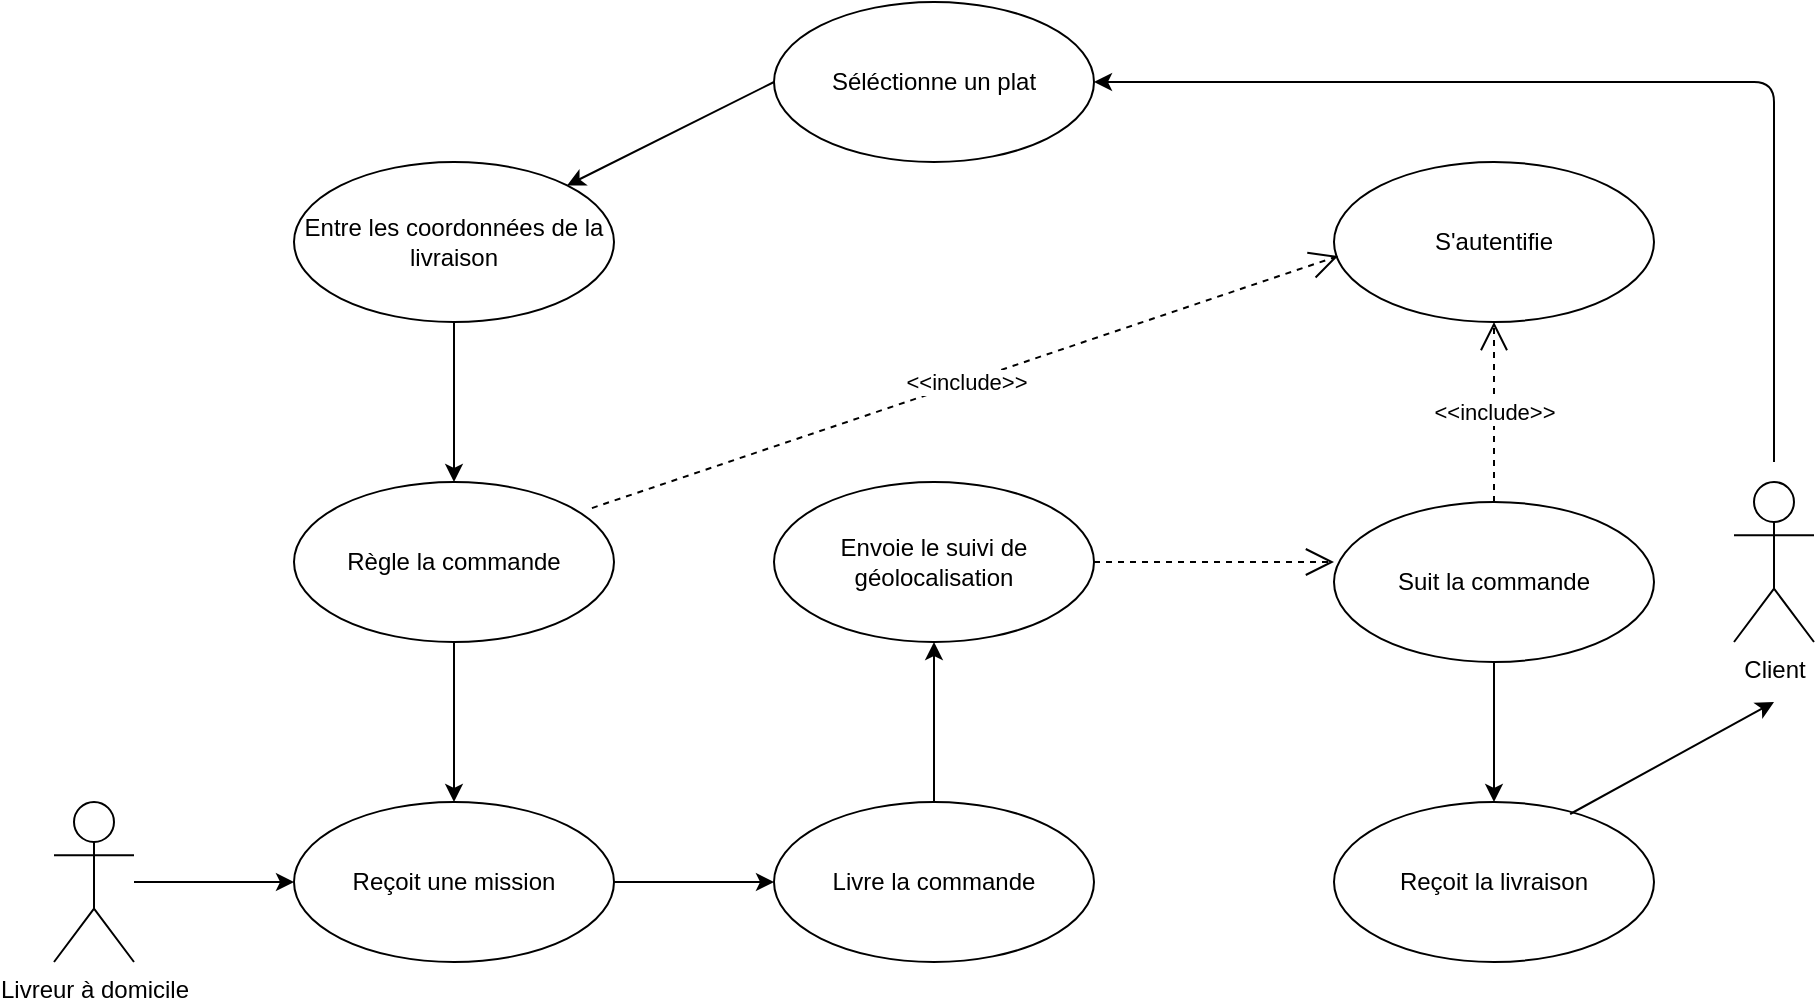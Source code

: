<mxfile version="20.2.2" type="device"><diagram id="w-prKBsJkt_nMAEY23sJ" name="Page-1"><mxGraphModel dx="974" dy="503" grid="1" gridSize="10" guides="1" tooltips="1" connect="1" arrows="1" fold="1" page="1" pageScale="1" pageWidth="850" pageHeight="1100" math="0" shadow="0"><root><mxCell id="0"/><mxCell id="1" parent="0"/><mxCell id="its4XrSHzpQiEURqKt7x-4" value="&lt;div&gt;Livreur à domicile&lt;/div&gt;" style="shape=umlActor;verticalLabelPosition=bottom;verticalAlign=top;html=1;" parent="1" vertex="1"><mxGeometry x="40" y="520" width="40" height="80" as="geometry"/></mxCell><mxCell id="its4XrSHzpQiEURqKt7x-5" value="&lt;div&gt;Client&lt;/div&gt;" style="shape=umlActor;verticalLabelPosition=bottom;verticalAlign=top;html=1;fontFamily=Helvetica;fontSize=12;" parent="1" vertex="1"><mxGeometry x="880" y="360" width="40" height="80" as="geometry"/></mxCell><mxCell id="its4XrSHzpQiEURqKt7x-6" value="Séléctionne un plat" style="ellipse;whiteSpace=wrap;html=1;fontFamily=Helvetica;fontSize=12;" parent="1" vertex="1"><mxGeometry x="400" y="120" width="160" height="80" as="geometry"/></mxCell><mxCell id="3" value="" style="edgeStyle=none;html=1;exitX=0.5;exitY=1;exitDx=0;exitDy=0;entryX=0.5;entryY=0;entryDx=0;entryDy=0;" parent="1" source="ITYDxngbUXltHcwv3hhO-6" target="its4XrSHzpQiEURqKt7x-7" edge="1"><mxGeometry relative="1" as="geometry"><mxPoint x="280" y="480" as="targetPoint"/></mxGeometry></mxCell><mxCell id="its4XrSHzpQiEURqKt7x-7" value="&lt;div&gt;Reçoit une mission&lt;/div&gt;" style="ellipse;whiteSpace=wrap;html=1;fontFamily=Helvetica;fontSize=12;" parent="1" vertex="1"><mxGeometry x="160" y="520" width="160" height="80" as="geometry"/></mxCell><mxCell id="its4XrSHzpQiEURqKt7x-19" value="Envoie le suivi de géolocalisation" style="ellipse;whiteSpace=wrap;html=1;fontFamily=Helvetica;fontSize=12;" parent="1" vertex="1"><mxGeometry x="400" y="360" width="160" height="80" as="geometry"/></mxCell><mxCell id="its4XrSHzpQiEURqKt7x-20" value="" style="endArrow=open;endSize=12;dashed=1;html=1;rounded=0;fontFamily=Helvetica;fontSize=12;exitX=1;exitY=0.5;exitDx=0;exitDy=0;entryX=0;entryY=0.375;entryDx=0;entryDy=0;entryPerimeter=0;" parent="1" source="its4XrSHzpQiEURqKt7x-19" edge="1" target="ITYDxngbUXltHcwv3hhO-10"><mxGeometry width="160" relative="1" as="geometry"><mxPoint x="500" y="380" as="sourcePoint"/><mxPoint x="640" y="400" as="targetPoint"/></mxGeometry></mxCell><mxCell id="ITYDxngbUXltHcwv3hhO-2" value="S'autentifie" style="ellipse;whiteSpace=wrap;html=1;" parent="1" vertex="1"><mxGeometry x="680" y="200" width="160" height="80" as="geometry"/></mxCell><mxCell id="ITYDxngbUXltHcwv3hhO-4" value="Entre les coordonnées de la livraison" style="ellipse;whiteSpace=wrap;html=1;" parent="1" vertex="1"><mxGeometry x="160" y="200" width="160" height="80" as="geometry"/></mxCell><mxCell id="ITYDxngbUXltHcwv3hhO-6" value="Règle la commande" style="ellipse;whiteSpace=wrap;html=1;" parent="1" vertex="1"><mxGeometry x="160" y="360" width="160" height="80" as="geometry"/></mxCell><mxCell id="ITYDxngbUXltHcwv3hhO-10" value="Suit la commande" style="ellipse;whiteSpace=wrap;html=1;" parent="1" vertex="1"><mxGeometry x="680" y="370" width="160" height="80" as="geometry"/></mxCell><mxCell id="ITYDxngbUXltHcwv3hhO-11" value="Reçoit la livraison" style="ellipse;whiteSpace=wrap;html=1;" parent="1" vertex="1"><mxGeometry x="680" y="520" width="160" height="80" as="geometry"/></mxCell><mxCell id="ITYDxngbUXltHcwv3hhO-16" value="Livre la commande" style="ellipse;whiteSpace=wrap;html=1;" parent="1" vertex="1"><mxGeometry x="400" y="520" width="160" height="80" as="geometry"/></mxCell><mxCell id="2" value="" style="endArrow=classic;html=1;entryX=0;entryY=0.5;entryDx=0;entryDy=0;" parent="1" source="its4XrSHzpQiEURqKt7x-4" target="its4XrSHzpQiEURqKt7x-7" edge="1"><mxGeometry width="50" height="50" relative="1" as="geometry"><mxPoint x="90" y="440" as="sourcePoint"/><mxPoint x="320" y="430" as="targetPoint"/></mxGeometry></mxCell><mxCell id="4" value="" style="endArrow=classic;html=1;exitX=0.5;exitY=1;exitDx=0;exitDy=0;entryX=0.5;entryY=0;entryDx=0;entryDy=0;" parent="1" source="ITYDxngbUXltHcwv3hhO-4" target="ITYDxngbUXltHcwv3hhO-6" edge="1"><mxGeometry width="50" height="50" relative="1" as="geometry"><mxPoint x="270" y="290" as="sourcePoint"/><mxPoint x="320" y="240" as="targetPoint"/></mxGeometry></mxCell><mxCell id="5" value="" style="endArrow=classic;html=1;entryX=1;entryY=0;entryDx=0;entryDy=0;exitX=0;exitY=0.5;exitDx=0;exitDy=0;" parent="1" source="its4XrSHzpQiEURqKt7x-6" target="ITYDxngbUXltHcwv3hhO-4" edge="1"><mxGeometry width="50" height="50" relative="1" as="geometry"><mxPoint x="270" y="290" as="sourcePoint"/><mxPoint x="320" y="240" as="targetPoint"/></mxGeometry></mxCell><mxCell id="6" value="" style="endArrow=classic;html=1;entryX=1;entryY=0.5;entryDx=0;entryDy=0;" parent="1" target="its4XrSHzpQiEURqKt7x-6" edge="1"><mxGeometry width="50" height="50" relative="1" as="geometry"><mxPoint x="900" y="350" as="sourcePoint"/><mxPoint x="710" y="240" as="targetPoint"/><Array as="points"><mxPoint x="900" y="230"/><mxPoint x="900" y="160"/></Array></mxGeometry></mxCell><mxCell id="8" value="" style="endArrow=classic;html=1;exitX=1;exitY=0.5;exitDx=0;exitDy=0;entryX=0;entryY=0.5;entryDx=0;entryDy=0;" parent="1" source="its4XrSHzpQiEURqKt7x-7" target="ITYDxngbUXltHcwv3hhO-16" edge="1"><mxGeometry width="50" height="50" relative="1" as="geometry"><mxPoint x="420" y="390" as="sourcePoint"/><mxPoint x="470" y="340" as="targetPoint"/></mxGeometry></mxCell><mxCell id="9" value="" style="endArrow=classic;html=1;entryX=0.5;entryY=0;entryDx=0;entryDy=0;exitX=0.5;exitY=1;exitDx=0;exitDy=0;" parent="1" source="ITYDxngbUXltHcwv3hhO-10" target="ITYDxngbUXltHcwv3hhO-11" edge="1"><mxGeometry width="50" height="50" relative="1" as="geometry"><mxPoint x="760" y="440" as="sourcePoint"/><mxPoint x="470" y="340" as="targetPoint"/></mxGeometry></mxCell><mxCell id="15" value="&amp;lt;&amp;lt;include&amp;gt;&amp;gt;" style="endArrow=open;endSize=12;dashed=1;html=1;rounded=0;exitX=0.5;exitY=0;exitDx=0;exitDy=0;entryX=0.5;entryY=1;entryDx=0;entryDy=0;" parent="1" source="ITYDxngbUXltHcwv3hhO-10" target="ITYDxngbUXltHcwv3hhO-2" edge="1"><mxGeometry width="160" relative="1" as="geometry"><mxPoint x="640" y="160" as="sourcePoint"/><mxPoint x="400" y="160" as="targetPoint"/><Array as="points"/></mxGeometry></mxCell><mxCell id="nDilVXvcnOseyEdrJSZX-15" value="" style="endArrow=classic;html=1;exitX=0.5;exitY=0;exitDx=0;exitDy=0;" edge="1" parent="1" source="ITYDxngbUXltHcwv3hhO-16" target="its4XrSHzpQiEURqKt7x-19"><mxGeometry width="50" height="50" relative="1" as="geometry"><mxPoint x="480" y="510" as="sourcePoint"/><mxPoint x="400" y="510" as="targetPoint"/></mxGeometry></mxCell><mxCell id="nDilVXvcnOseyEdrJSZX-16" value="" style="endArrow=classic;html=1;exitX=0.738;exitY=0.075;exitDx=0;exitDy=0;exitPerimeter=0;" edge="1" parent="1" source="ITYDxngbUXltHcwv3hhO-11"><mxGeometry width="50" height="50" relative="1" as="geometry"><mxPoint x="850" y="490" as="sourcePoint"/><mxPoint x="900" y="470" as="targetPoint"/></mxGeometry></mxCell><mxCell id="nDilVXvcnOseyEdrJSZX-17" value="&amp;lt;&amp;lt;include&amp;gt;&amp;gt;" style="endArrow=open;endSize=12;dashed=1;html=1;rounded=0;entryX=0.013;entryY=0.588;entryDx=0;entryDy=0;entryPerimeter=0;exitX=0.931;exitY=0.163;exitDx=0;exitDy=0;exitPerimeter=0;" edge="1" parent="1" source="ITYDxngbUXltHcwv3hhO-6" target="ITYDxngbUXltHcwv3hhO-2"><mxGeometry width="160" relative="1" as="geometry"><mxPoint x="370" y="290" as="sourcePoint"/><mxPoint x="330" y="250" as="targetPoint"/><Array as="points"/></mxGeometry></mxCell></root></mxGraphModel></diagram></mxfile>